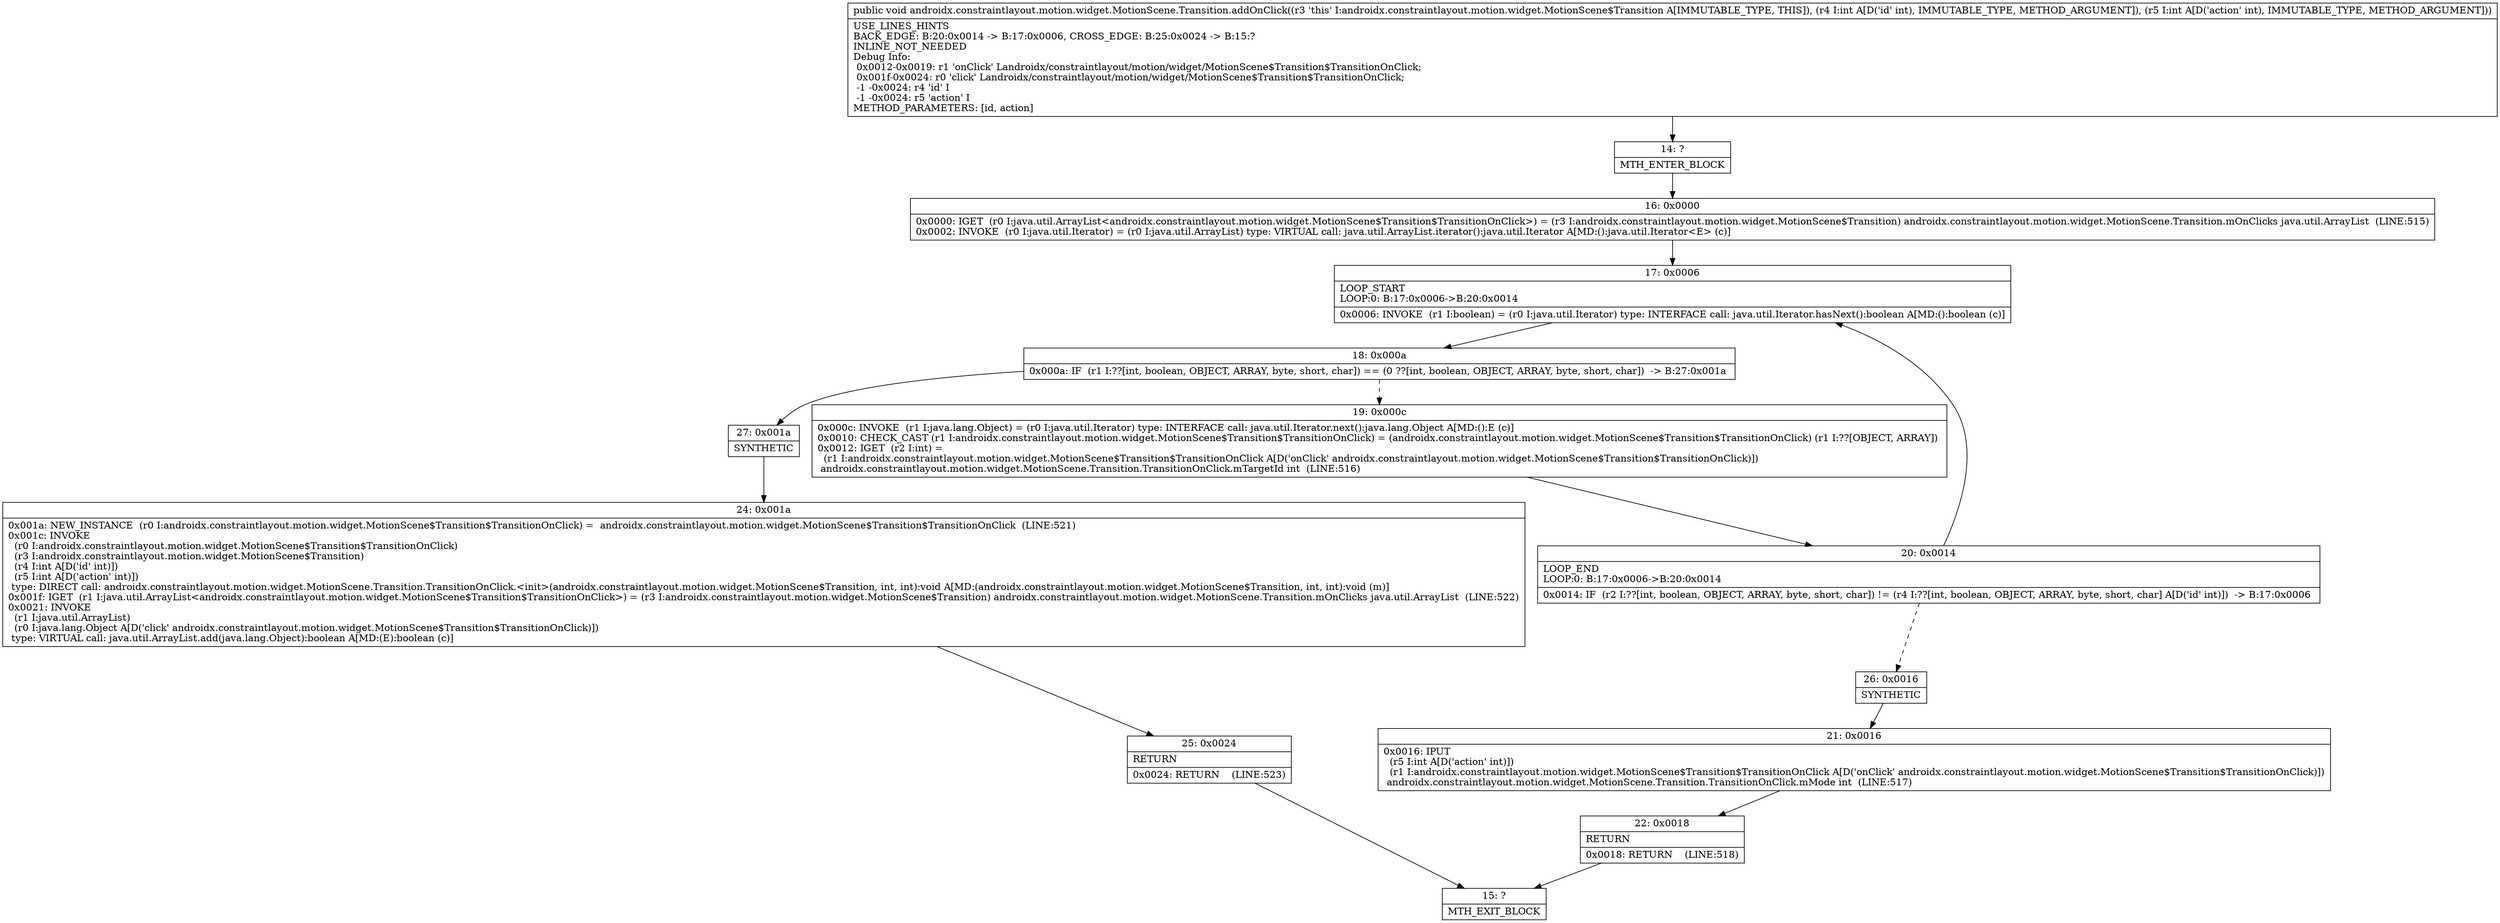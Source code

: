 digraph "CFG forandroidx.constraintlayout.motion.widget.MotionScene.Transition.addOnClick(II)V" {
Node_14 [shape=record,label="{14\:\ ?|MTH_ENTER_BLOCK\l}"];
Node_16 [shape=record,label="{16\:\ 0x0000|0x0000: IGET  (r0 I:java.util.ArrayList\<androidx.constraintlayout.motion.widget.MotionScene$Transition$TransitionOnClick\>) = (r3 I:androidx.constraintlayout.motion.widget.MotionScene$Transition) androidx.constraintlayout.motion.widget.MotionScene.Transition.mOnClicks java.util.ArrayList  (LINE:515)\l0x0002: INVOKE  (r0 I:java.util.Iterator) = (r0 I:java.util.ArrayList) type: VIRTUAL call: java.util.ArrayList.iterator():java.util.Iterator A[MD:():java.util.Iterator\<E\> (c)]\l}"];
Node_17 [shape=record,label="{17\:\ 0x0006|LOOP_START\lLOOP:0: B:17:0x0006\-\>B:20:0x0014\l|0x0006: INVOKE  (r1 I:boolean) = (r0 I:java.util.Iterator) type: INTERFACE call: java.util.Iterator.hasNext():boolean A[MD:():boolean (c)]\l}"];
Node_18 [shape=record,label="{18\:\ 0x000a|0x000a: IF  (r1 I:??[int, boolean, OBJECT, ARRAY, byte, short, char]) == (0 ??[int, boolean, OBJECT, ARRAY, byte, short, char])  \-\> B:27:0x001a \l}"];
Node_19 [shape=record,label="{19\:\ 0x000c|0x000c: INVOKE  (r1 I:java.lang.Object) = (r0 I:java.util.Iterator) type: INTERFACE call: java.util.Iterator.next():java.lang.Object A[MD:():E (c)]\l0x0010: CHECK_CAST (r1 I:androidx.constraintlayout.motion.widget.MotionScene$Transition$TransitionOnClick) = (androidx.constraintlayout.motion.widget.MotionScene$Transition$TransitionOnClick) (r1 I:??[OBJECT, ARRAY]) \l0x0012: IGET  (r2 I:int) = \l  (r1 I:androidx.constraintlayout.motion.widget.MotionScene$Transition$TransitionOnClick A[D('onClick' androidx.constraintlayout.motion.widget.MotionScene$Transition$TransitionOnClick)])\l androidx.constraintlayout.motion.widget.MotionScene.Transition.TransitionOnClick.mTargetId int  (LINE:516)\l}"];
Node_20 [shape=record,label="{20\:\ 0x0014|LOOP_END\lLOOP:0: B:17:0x0006\-\>B:20:0x0014\l|0x0014: IF  (r2 I:??[int, boolean, OBJECT, ARRAY, byte, short, char]) != (r4 I:??[int, boolean, OBJECT, ARRAY, byte, short, char] A[D('id' int)])  \-\> B:17:0x0006 \l}"];
Node_26 [shape=record,label="{26\:\ 0x0016|SYNTHETIC\l}"];
Node_21 [shape=record,label="{21\:\ 0x0016|0x0016: IPUT  \l  (r5 I:int A[D('action' int)])\l  (r1 I:androidx.constraintlayout.motion.widget.MotionScene$Transition$TransitionOnClick A[D('onClick' androidx.constraintlayout.motion.widget.MotionScene$Transition$TransitionOnClick)])\l androidx.constraintlayout.motion.widget.MotionScene.Transition.TransitionOnClick.mMode int  (LINE:517)\l}"];
Node_22 [shape=record,label="{22\:\ 0x0018|RETURN\l|0x0018: RETURN    (LINE:518)\l}"];
Node_15 [shape=record,label="{15\:\ ?|MTH_EXIT_BLOCK\l}"];
Node_27 [shape=record,label="{27\:\ 0x001a|SYNTHETIC\l}"];
Node_24 [shape=record,label="{24\:\ 0x001a|0x001a: NEW_INSTANCE  (r0 I:androidx.constraintlayout.motion.widget.MotionScene$Transition$TransitionOnClick) =  androidx.constraintlayout.motion.widget.MotionScene$Transition$TransitionOnClick  (LINE:521)\l0x001c: INVOKE  \l  (r0 I:androidx.constraintlayout.motion.widget.MotionScene$Transition$TransitionOnClick)\l  (r3 I:androidx.constraintlayout.motion.widget.MotionScene$Transition)\l  (r4 I:int A[D('id' int)])\l  (r5 I:int A[D('action' int)])\l type: DIRECT call: androidx.constraintlayout.motion.widget.MotionScene.Transition.TransitionOnClick.\<init\>(androidx.constraintlayout.motion.widget.MotionScene$Transition, int, int):void A[MD:(androidx.constraintlayout.motion.widget.MotionScene$Transition, int, int):void (m)]\l0x001f: IGET  (r1 I:java.util.ArrayList\<androidx.constraintlayout.motion.widget.MotionScene$Transition$TransitionOnClick\>) = (r3 I:androidx.constraintlayout.motion.widget.MotionScene$Transition) androidx.constraintlayout.motion.widget.MotionScene.Transition.mOnClicks java.util.ArrayList  (LINE:522)\l0x0021: INVOKE  \l  (r1 I:java.util.ArrayList)\l  (r0 I:java.lang.Object A[D('click' androidx.constraintlayout.motion.widget.MotionScene$Transition$TransitionOnClick)])\l type: VIRTUAL call: java.util.ArrayList.add(java.lang.Object):boolean A[MD:(E):boolean (c)]\l}"];
Node_25 [shape=record,label="{25\:\ 0x0024|RETURN\l|0x0024: RETURN    (LINE:523)\l}"];
MethodNode[shape=record,label="{public void androidx.constraintlayout.motion.widget.MotionScene.Transition.addOnClick((r3 'this' I:androidx.constraintlayout.motion.widget.MotionScene$Transition A[IMMUTABLE_TYPE, THIS]), (r4 I:int A[D('id' int), IMMUTABLE_TYPE, METHOD_ARGUMENT]), (r5 I:int A[D('action' int), IMMUTABLE_TYPE, METHOD_ARGUMENT]))  | USE_LINES_HINTS\lBACK_EDGE: B:20:0x0014 \-\> B:17:0x0006, CROSS_EDGE: B:25:0x0024 \-\> B:15:?\lINLINE_NOT_NEEDED\lDebug Info:\l  0x0012\-0x0019: r1 'onClick' Landroidx\/constraintlayout\/motion\/widget\/MotionScene$Transition$TransitionOnClick;\l  0x001f\-0x0024: r0 'click' Landroidx\/constraintlayout\/motion\/widget\/MotionScene$Transition$TransitionOnClick;\l  \-1 \-0x0024: r4 'id' I\l  \-1 \-0x0024: r5 'action' I\lMETHOD_PARAMETERS: [id, action]\l}"];
MethodNode -> Node_14;Node_14 -> Node_16;
Node_16 -> Node_17;
Node_17 -> Node_18;
Node_18 -> Node_19[style=dashed];
Node_18 -> Node_27;
Node_19 -> Node_20;
Node_20 -> Node_17;
Node_20 -> Node_26[style=dashed];
Node_26 -> Node_21;
Node_21 -> Node_22;
Node_22 -> Node_15;
Node_27 -> Node_24;
Node_24 -> Node_25;
Node_25 -> Node_15;
}

